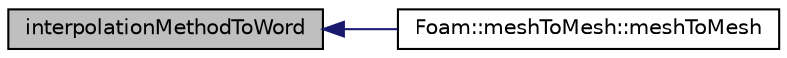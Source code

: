 digraph "interpolationMethodToWord"
{
  bgcolor="transparent";
  edge [fontname="Helvetica",fontsize="10",labelfontname="Helvetica",labelfontsize="10"];
  node [fontname="Helvetica",fontsize="10",shape=record];
  rankdir="LR";
  Node1 [label="interpolationMethodToWord",height=0.2,width=0.4,color="black", fillcolor="grey75", style="filled", fontcolor="black"];
  Node1 -> Node2 [dir="back",color="midnightblue",fontsize="10",style="solid",fontname="Helvetica"];
  Node2 [label="Foam::meshToMesh::meshToMesh",height=0.2,width=0.4,color="black",URL="$a01515.html#a641fe9d0e258086fd14d7e969ac18957",tooltip="Construct from source and target meshes. "];
}
